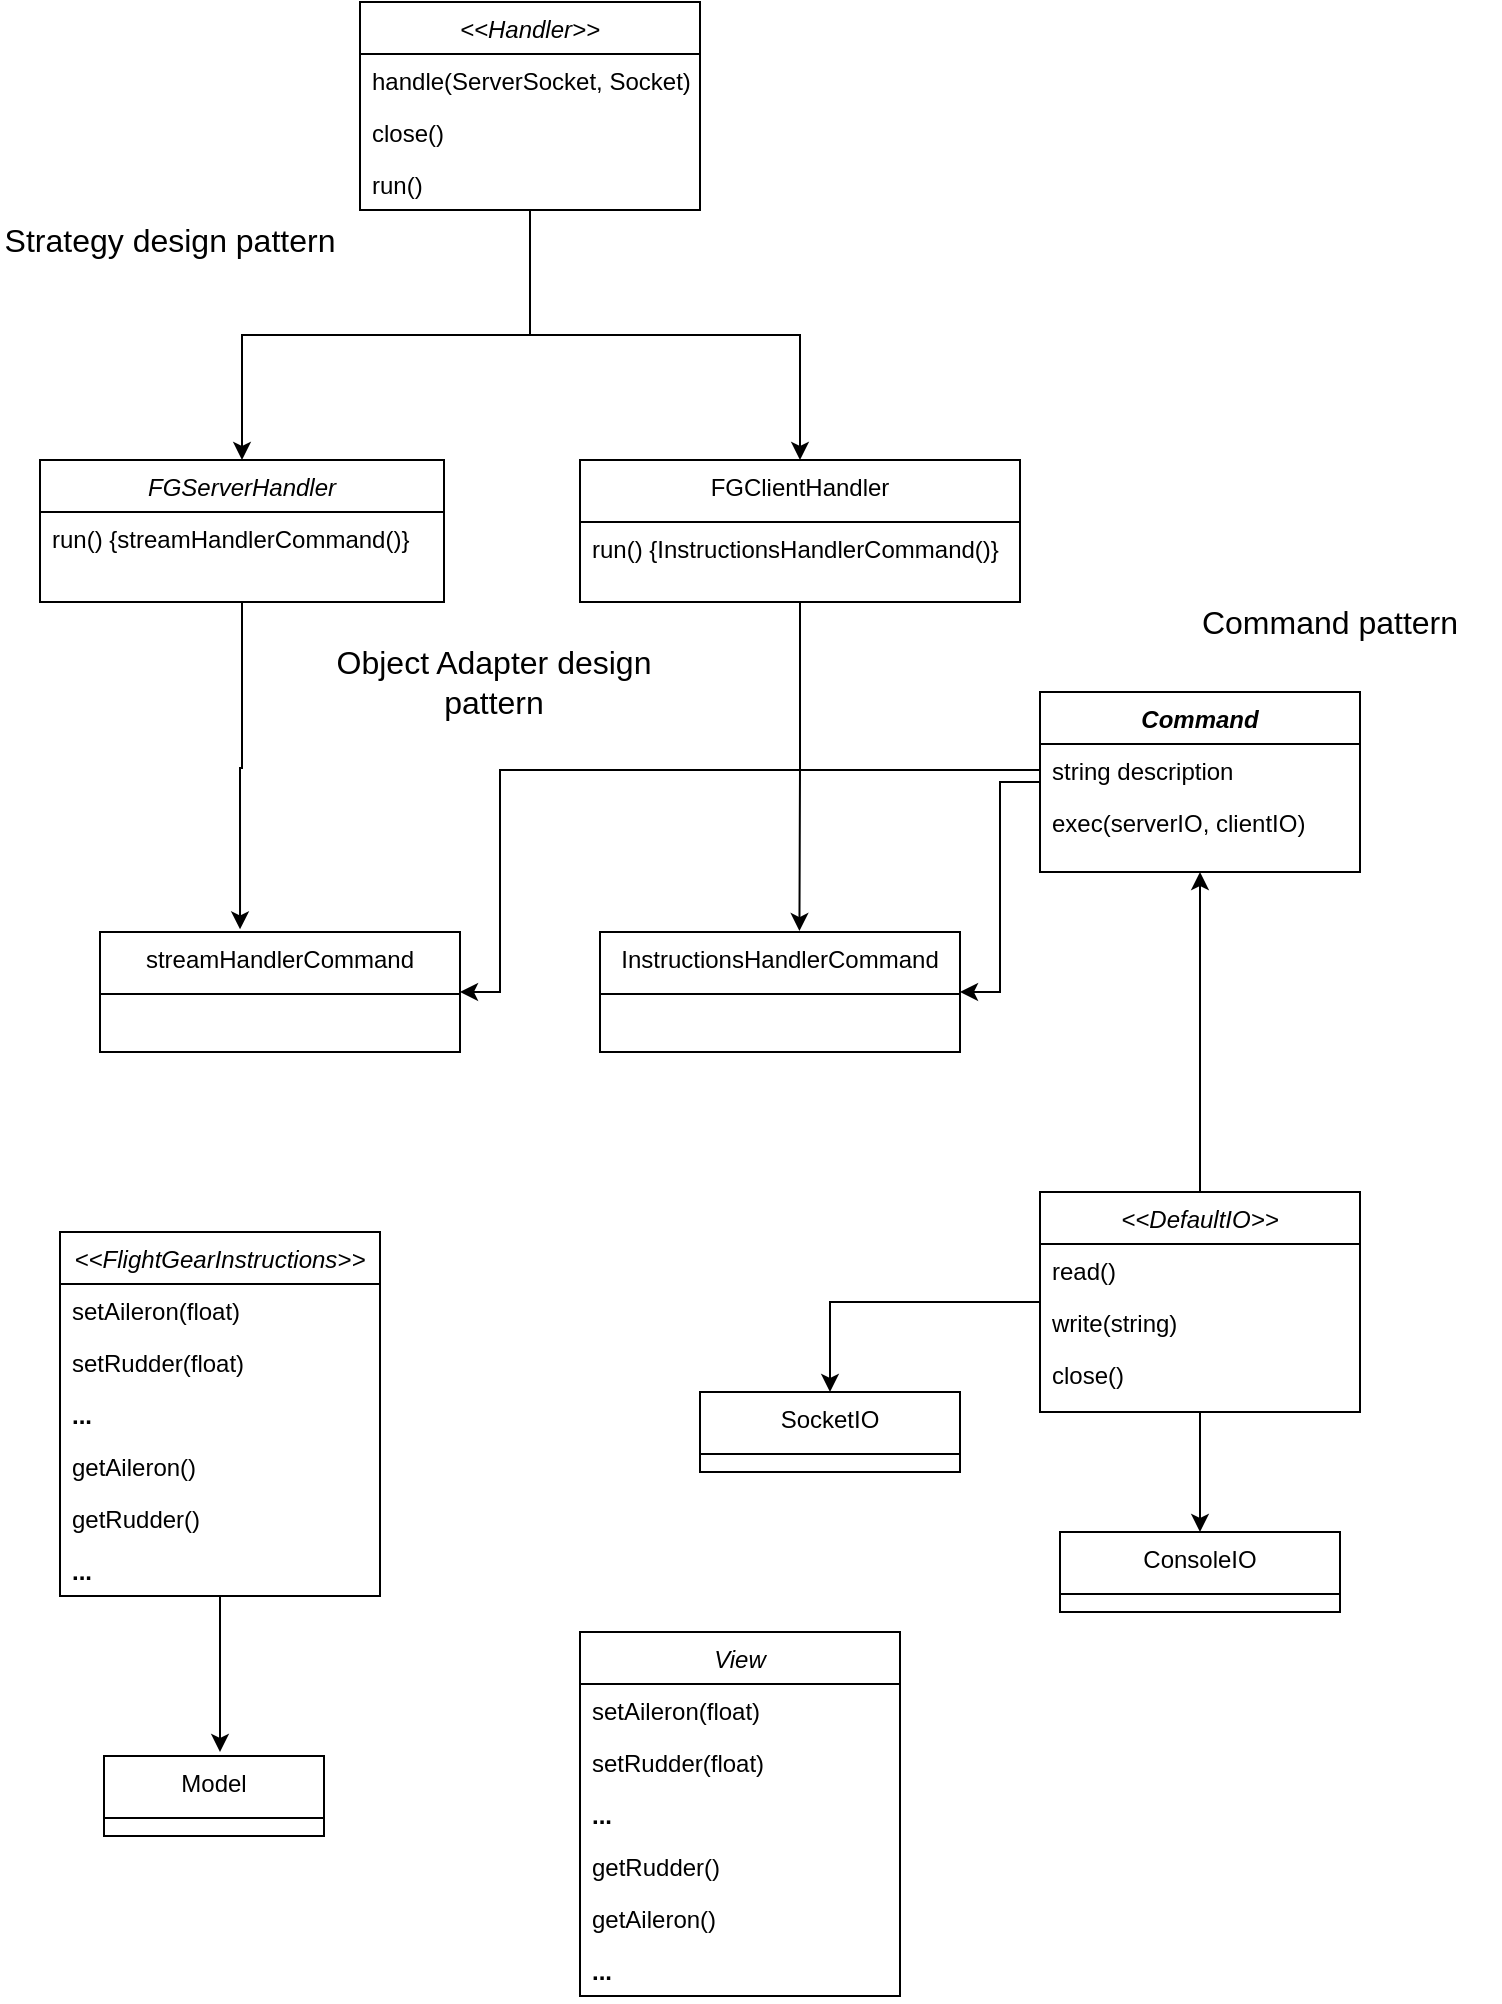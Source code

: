 <mxfile version="18.0.2" type="github">
  <diagram id="C5RBs43oDa-KdzZeNtuy" name="Page-1">
    <mxGraphModel dx="1384" dy="1898" grid="1" gridSize="10" guides="1" tooltips="1" connect="1" arrows="1" fold="1" page="1" pageScale="1" pageWidth="827" pageHeight="1169" math="0" shadow="0">
      <root>
        <mxCell id="WIyWlLk6GJQsqaUBKTNV-0" />
        <mxCell id="WIyWlLk6GJQsqaUBKTNV-1" parent="WIyWlLk6GJQsqaUBKTNV-0" />
        <mxCell id="bfCETprKSaVXy8Sg3LVC-27" style="edgeStyle=orthogonalEdgeStyle;rounded=0;orthogonalLoop=1;jettySize=auto;html=1;entryX=0.389;entryY=-0.022;entryDx=0;entryDy=0;entryPerimeter=0;fontSize=16;" edge="1" parent="WIyWlLk6GJQsqaUBKTNV-1" source="zkfFHV4jXpPFQw0GAbJ--0" target="bfCETprKSaVXy8Sg3LVC-24">
          <mxGeometry relative="1" as="geometry">
            <Array as="points">
              <mxPoint x="161" y="-712" />
              <mxPoint x="160" y="-712" />
            </Array>
          </mxGeometry>
        </mxCell>
        <mxCell id="zkfFHV4jXpPFQw0GAbJ--0" value="FGServerHandler" style="swimlane;fontStyle=2;align=center;verticalAlign=top;childLayout=stackLayout;horizontal=1;startSize=26;horizontalStack=0;resizeParent=1;resizeLast=0;collapsible=1;marginBottom=0;rounded=0;shadow=0;strokeWidth=1;" parent="WIyWlLk6GJQsqaUBKTNV-1" vertex="1">
          <mxGeometry x="60" y="-866" width="202" height="71" as="geometry">
            <mxRectangle x="230" y="140" width="160" height="26" as="alternateBounds" />
          </mxGeometry>
        </mxCell>
        <mxCell id="bfCETprKSaVXy8Sg3LVC-13" value="run() {streamHandlerCommand()}" style="text;align=left;verticalAlign=top;spacingLeft=4;spacingRight=4;overflow=hidden;rotatable=0;points=[[0,0.5],[1,0.5]];portConstraint=eastwest;" vertex="1" parent="zkfFHV4jXpPFQw0GAbJ--0">
          <mxGeometry y="26" width="202" height="26" as="geometry" />
        </mxCell>
        <mxCell id="bfCETprKSaVXy8Sg3LVC-30" style="edgeStyle=orthogonalEdgeStyle;rounded=0;orthogonalLoop=1;jettySize=auto;html=1;entryX=0.554;entryY=-0.008;entryDx=0;entryDy=0;entryPerimeter=0;fontSize=16;" edge="1" parent="WIyWlLk6GJQsqaUBKTNV-1" source="zkfFHV4jXpPFQw0GAbJ--17" target="bfCETprKSaVXy8Sg3LVC-20">
          <mxGeometry relative="1" as="geometry" />
        </mxCell>
        <mxCell id="zkfFHV4jXpPFQw0GAbJ--17" value="FGClientHandler" style="swimlane;fontStyle=0;align=center;verticalAlign=top;childLayout=stackLayout;horizontal=1;startSize=31;horizontalStack=0;resizeParent=1;resizeLast=0;collapsible=1;marginBottom=0;rounded=0;shadow=0;strokeWidth=1;" parent="WIyWlLk6GJQsqaUBKTNV-1" vertex="1">
          <mxGeometry x="330" y="-866" width="220" height="71" as="geometry">
            <mxRectangle x="550" y="140" width="160" height="26" as="alternateBounds" />
          </mxGeometry>
        </mxCell>
        <mxCell id="bfCETprKSaVXy8Sg3LVC-14" value="run() {InstructionsHandlerCommand()}" style="text;align=left;verticalAlign=top;spacingLeft=4;spacingRight=4;overflow=hidden;rotatable=0;points=[[0,0.5],[1,0.5]];portConstraint=eastwest;" vertex="1" parent="zkfFHV4jXpPFQw0GAbJ--17">
          <mxGeometry y="31" width="220" height="26" as="geometry" />
        </mxCell>
        <mxCell id="bfCETprKSaVXy8Sg3LVC-8" style="edgeStyle=orthogonalEdgeStyle;rounded=0;orthogonalLoop=1;jettySize=auto;html=1;entryX=0.5;entryY=0;entryDx=0;entryDy=0;" edge="1" parent="WIyWlLk6GJQsqaUBKTNV-1" source="bfCETprKSaVXy8Sg3LVC-0" target="zkfFHV4jXpPFQw0GAbJ--0">
          <mxGeometry relative="1" as="geometry">
            <mxPoint x="310" y="-915" as="targetPoint" />
          </mxGeometry>
        </mxCell>
        <mxCell id="bfCETprKSaVXy8Sg3LVC-9" style="edgeStyle=orthogonalEdgeStyle;rounded=0;orthogonalLoop=1;jettySize=auto;html=1;entryX=0.5;entryY=0;entryDx=0;entryDy=0;" edge="1" parent="WIyWlLk6GJQsqaUBKTNV-1" source="bfCETprKSaVXy8Sg3LVC-0" target="zkfFHV4jXpPFQw0GAbJ--17">
          <mxGeometry relative="1" as="geometry" />
        </mxCell>
        <mxCell id="bfCETprKSaVXy8Sg3LVC-0" value="&lt;&lt;Handler&gt;&gt;" style="swimlane;fontStyle=2;align=center;verticalAlign=top;childLayout=stackLayout;horizontal=1;startSize=26;horizontalStack=0;resizeParent=1;resizeLast=0;collapsible=1;marginBottom=0;rounded=0;shadow=0;strokeWidth=1;" vertex="1" parent="WIyWlLk6GJQsqaUBKTNV-1">
          <mxGeometry x="220" y="-1095" width="170" height="104" as="geometry">
            <mxRectangle x="230" y="140" width="160" height="26" as="alternateBounds" />
          </mxGeometry>
        </mxCell>
        <mxCell id="bfCETprKSaVXy8Sg3LVC-1" value="handle(ServerSocket, Socket)" style="text;align=left;verticalAlign=top;spacingLeft=4;spacingRight=4;overflow=hidden;rotatable=0;points=[[0,0.5],[1,0.5]];portConstraint=eastwest;" vertex="1" parent="bfCETprKSaVXy8Sg3LVC-0">
          <mxGeometry y="26" width="170" height="26" as="geometry" />
        </mxCell>
        <mxCell id="bfCETprKSaVXy8Sg3LVC-2" value="close()" style="text;align=left;verticalAlign=top;spacingLeft=4;spacingRight=4;overflow=hidden;rotatable=0;points=[[0,0.5],[1,0.5]];portConstraint=eastwest;rounded=0;shadow=0;html=0;" vertex="1" parent="bfCETprKSaVXy8Sg3LVC-0">
          <mxGeometry y="52" width="170" height="26" as="geometry" />
        </mxCell>
        <mxCell id="bfCETprKSaVXy8Sg3LVC-3" value="run()" style="text;align=left;verticalAlign=top;spacingLeft=4;spacingRight=4;overflow=hidden;rotatable=0;points=[[0,0.5],[1,0.5]];portConstraint=eastwest;rounded=0;shadow=0;html=0;" vertex="1" parent="bfCETprKSaVXy8Sg3LVC-0">
          <mxGeometry y="78" width="170" height="26" as="geometry" />
        </mxCell>
        <mxCell id="bfCETprKSaVXy8Sg3LVC-10" value="&lt;font style=&quot;font-size: 16px;&quot;&gt;Strategy design pattern&lt;/font&gt;" style="text;html=1;strokeColor=none;fillColor=none;align=center;verticalAlign=middle;whiteSpace=wrap;rounded=0;" vertex="1" parent="WIyWlLk6GJQsqaUBKTNV-1">
          <mxGeometry x="40" y="-991" width="170" height="30" as="geometry" />
        </mxCell>
        <mxCell id="bfCETprKSaVXy8Sg3LVC-23" style="edgeStyle=orthogonalEdgeStyle;rounded=0;orthogonalLoop=1;jettySize=auto;html=1;entryX=1;entryY=0.5;entryDx=0;entryDy=0;fontSize=16;" edge="1" parent="WIyWlLk6GJQsqaUBKTNV-1" source="bfCETprKSaVXy8Sg3LVC-15" target="bfCETprKSaVXy8Sg3LVC-20">
          <mxGeometry relative="1" as="geometry" />
        </mxCell>
        <mxCell id="bfCETprKSaVXy8Sg3LVC-15" value="Command" style="swimlane;fontStyle=3;align=center;verticalAlign=top;childLayout=stackLayout;horizontal=1;startSize=26;horizontalStack=0;resizeParent=1;resizeLast=0;collapsible=1;marginBottom=0;rounded=0;shadow=0;strokeWidth=1;" vertex="1" parent="WIyWlLk6GJQsqaUBKTNV-1">
          <mxGeometry x="560" y="-750" width="160" height="90" as="geometry">
            <mxRectangle x="230" y="140" width="160" height="26" as="alternateBounds" />
          </mxGeometry>
        </mxCell>
        <mxCell id="bfCETprKSaVXy8Sg3LVC-16" value="string description" style="text;align=left;verticalAlign=top;spacingLeft=4;spacingRight=4;overflow=hidden;rotatable=0;points=[[0,0.5],[1,0.5]];portConstraint=eastwest;" vertex="1" parent="bfCETprKSaVXy8Sg3LVC-15">
          <mxGeometry y="26" width="160" height="26" as="geometry" />
        </mxCell>
        <mxCell id="bfCETprKSaVXy8Sg3LVC-17" value="exec(serverIO, clientIO)" style="text;align=left;verticalAlign=top;spacingLeft=4;spacingRight=4;overflow=hidden;rotatable=0;points=[[0,0.5],[1,0.5]];portConstraint=eastwest;rounded=0;shadow=0;html=0;" vertex="1" parent="bfCETprKSaVXy8Sg3LVC-15">
          <mxGeometry y="52" width="160" height="26" as="geometry" />
        </mxCell>
        <mxCell id="bfCETprKSaVXy8Sg3LVC-20" value="InstructionsHandlerCommand" style="swimlane;fontStyle=0;align=center;verticalAlign=top;childLayout=stackLayout;horizontal=1;startSize=31;horizontalStack=0;resizeParent=1;resizeLast=0;collapsible=1;marginBottom=0;rounded=0;shadow=0;strokeWidth=1;" vertex="1" parent="WIyWlLk6GJQsqaUBKTNV-1">
          <mxGeometry x="340" y="-630" width="180" height="60" as="geometry">
            <mxRectangle x="550" y="140" width="160" height="26" as="alternateBounds" />
          </mxGeometry>
        </mxCell>
        <mxCell id="bfCETprKSaVXy8Sg3LVC-24" value="streamHandlerCommand" style="swimlane;fontStyle=0;align=center;verticalAlign=top;childLayout=stackLayout;horizontal=1;startSize=31;horizontalStack=0;resizeParent=1;resizeLast=0;collapsible=1;marginBottom=0;rounded=0;shadow=0;strokeWidth=1;" vertex="1" parent="WIyWlLk6GJQsqaUBKTNV-1">
          <mxGeometry x="90" y="-630" width="180" height="60" as="geometry">
            <mxRectangle x="550" y="140" width="160" height="26" as="alternateBounds" />
          </mxGeometry>
        </mxCell>
        <mxCell id="bfCETprKSaVXy8Sg3LVC-25" style="edgeStyle=orthogonalEdgeStyle;rounded=0;orthogonalLoop=1;jettySize=auto;html=1;entryX=1;entryY=0.5;entryDx=0;entryDy=0;fontSize=16;" edge="1" parent="WIyWlLk6GJQsqaUBKTNV-1" source="bfCETprKSaVXy8Sg3LVC-16" target="bfCETprKSaVXy8Sg3LVC-24">
          <mxGeometry relative="1" as="geometry">
            <Array as="points">
              <mxPoint x="290" y="-711" />
              <mxPoint x="290" y="-600" />
            </Array>
          </mxGeometry>
        </mxCell>
        <mxCell id="bfCETprKSaVXy8Sg3LVC-34" style="edgeStyle=orthogonalEdgeStyle;rounded=0;orthogonalLoop=1;jettySize=auto;html=1;fontSize=16;entryX=0.5;entryY=1;entryDx=0;entryDy=0;" edge="1" parent="WIyWlLk6GJQsqaUBKTNV-1" source="bfCETprKSaVXy8Sg3LVC-31" target="bfCETprKSaVXy8Sg3LVC-15">
          <mxGeometry relative="1" as="geometry">
            <mxPoint x="630" y="-650" as="targetPoint" />
          </mxGeometry>
        </mxCell>
        <mxCell id="bfCETprKSaVXy8Sg3LVC-55" style="edgeStyle=orthogonalEdgeStyle;rounded=0;orthogonalLoop=1;jettySize=auto;html=1;entryX=0.5;entryY=0;entryDx=0;entryDy=0;fontSize=16;" edge="1" parent="WIyWlLk6GJQsqaUBKTNV-1" source="bfCETprKSaVXy8Sg3LVC-31" target="bfCETprKSaVXy8Sg3LVC-37">
          <mxGeometry relative="1" as="geometry" />
        </mxCell>
        <mxCell id="bfCETprKSaVXy8Sg3LVC-57" style="edgeStyle=orthogonalEdgeStyle;rounded=0;orthogonalLoop=1;jettySize=auto;html=1;entryX=0.5;entryY=0;entryDx=0;entryDy=0;fontSize=16;" edge="1" parent="WIyWlLk6GJQsqaUBKTNV-1" source="bfCETprKSaVXy8Sg3LVC-31" target="bfCETprKSaVXy8Sg3LVC-56">
          <mxGeometry relative="1" as="geometry" />
        </mxCell>
        <mxCell id="bfCETprKSaVXy8Sg3LVC-31" value="&lt;&lt;DefaultIO&gt;&gt;" style="swimlane;fontStyle=2;align=center;verticalAlign=top;childLayout=stackLayout;horizontal=1;startSize=26;horizontalStack=0;resizeParent=1;resizeLast=0;collapsible=1;marginBottom=0;rounded=0;shadow=0;strokeWidth=1;" vertex="1" parent="WIyWlLk6GJQsqaUBKTNV-1">
          <mxGeometry x="560" y="-500" width="160" height="110" as="geometry">
            <mxRectangle x="230" y="140" width="160" height="26" as="alternateBounds" />
          </mxGeometry>
        </mxCell>
        <mxCell id="bfCETprKSaVXy8Sg3LVC-33" value="read()" style="text;align=left;verticalAlign=top;spacingLeft=4;spacingRight=4;overflow=hidden;rotatable=0;points=[[0,0.5],[1,0.5]];portConstraint=eastwest;rounded=0;shadow=0;html=0;" vertex="1" parent="bfCETprKSaVXy8Sg3LVC-31">
          <mxGeometry y="26" width="160" height="26" as="geometry" />
        </mxCell>
        <mxCell id="bfCETprKSaVXy8Sg3LVC-35" value="write(string)" style="text;align=left;verticalAlign=top;spacingLeft=4;spacingRight=4;overflow=hidden;rotatable=0;points=[[0,0.5],[1,0.5]];portConstraint=eastwest;rounded=0;shadow=0;html=0;" vertex="1" parent="bfCETprKSaVXy8Sg3LVC-31">
          <mxGeometry y="52" width="160" height="26" as="geometry" />
        </mxCell>
        <mxCell id="bfCETprKSaVXy8Sg3LVC-45" value="close()" style="text;align=left;verticalAlign=top;spacingLeft=4;spacingRight=4;overflow=hidden;rotatable=0;points=[[0,0.5],[1,0.5]];portConstraint=eastwest;rounded=0;shadow=0;html=0;" vertex="1" parent="bfCETprKSaVXy8Sg3LVC-31">
          <mxGeometry y="78" width="160" height="26" as="geometry" />
        </mxCell>
        <mxCell id="bfCETprKSaVXy8Sg3LVC-36" value="&lt;font style=&quot;font-size: 16px;&quot;&gt;Command pattern&lt;/font&gt;" style="text;html=1;strokeColor=none;fillColor=none;align=center;verticalAlign=middle;whiteSpace=wrap;rounded=0;" vertex="1" parent="WIyWlLk6GJQsqaUBKTNV-1">
          <mxGeometry x="620" y="-800" width="170" height="30" as="geometry" />
        </mxCell>
        <mxCell id="bfCETprKSaVXy8Sg3LVC-37" value="SocketIO" style="swimlane;fontStyle=0;align=center;verticalAlign=top;childLayout=stackLayout;horizontal=1;startSize=31;horizontalStack=0;resizeParent=1;resizeLast=0;collapsible=1;marginBottom=0;rounded=0;shadow=0;strokeWidth=1;" vertex="1" parent="WIyWlLk6GJQsqaUBKTNV-1">
          <mxGeometry x="390" y="-400" width="130" height="40" as="geometry">
            <mxRectangle x="550" y="140" width="160" height="26" as="alternateBounds" />
          </mxGeometry>
        </mxCell>
        <mxCell id="bfCETprKSaVXy8Sg3LVC-44" value="&lt;span style=&quot;font-size: 16px;&quot;&gt;Object Adapter design pattern&lt;/span&gt;" style="text;html=1;strokeColor=none;fillColor=none;align=center;verticalAlign=middle;whiteSpace=wrap;rounded=0;" vertex="1" parent="WIyWlLk6GJQsqaUBKTNV-1">
          <mxGeometry x="202" y="-770" width="170" height="30" as="geometry" />
        </mxCell>
        <mxCell id="bfCETprKSaVXy8Sg3LVC-54" style="edgeStyle=orthogonalEdgeStyle;rounded=0;orthogonalLoop=1;jettySize=auto;html=1;fontSize=16;" edge="1" parent="WIyWlLk6GJQsqaUBKTNV-1" source="bfCETprKSaVXy8Sg3LVC-46">
          <mxGeometry relative="1" as="geometry">
            <mxPoint x="150" y="-220" as="targetPoint" />
          </mxGeometry>
        </mxCell>
        <mxCell id="bfCETprKSaVXy8Sg3LVC-46" value="&lt;&lt;FlightGearInstructions&gt;&gt;" style="swimlane;fontStyle=2;align=center;verticalAlign=top;childLayout=stackLayout;horizontal=1;startSize=26;horizontalStack=0;resizeParent=1;resizeLast=0;collapsible=1;marginBottom=0;rounded=0;shadow=0;strokeWidth=1;" vertex="1" parent="WIyWlLk6GJQsqaUBKTNV-1">
          <mxGeometry x="70" y="-480" width="160" height="182" as="geometry">
            <mxRectangle x="230" y="140" width="160" height="26" as="alternateBounds" />
          </mxGeometry>
        </mxCell>
        <mxCell id="bfCETprKSaVXy8Sg3LVC-47" value="setAileron(float)" style="text;align=left;verticalAlign=top;spacingLeft=4;spacingRight=4;overflow=hidden;rotatable=0;points=[[0,0.5],[1,0.5]];portConstraint=eastwest;rounded=0;shadow=0;html=0;" vertex="1" parent="bfCETprKSaVXy8Sg3LVC-46">
          <mxGeometry y="26" width="160" height="26" as="geometry" />
        </mxCell>
        <mxCell id="bfCETprKSaVXy8Sg3LVC-48" value="setRudder(float)" style="text;align=left;verticalAlign=top;spacingLeft=4;spacingRight=4;overflow=hidden;rotatable=0;points=[[0,0.5],[1,0.5]];portConstraint=eastwest;rounded=0;shadow=0;html=0;" vertex="1" parent="bfCETprKSaVXy8Sg3LVC-46">
          <mxGeometry y="52" width="160" height="26" as="geometry" />
        </mxCell>
        <mxCell id="bfCETprKSaVXy8Sg3LVC-49" value="..." style="text;align=left;verticalAlign=top;spacingLeft=4;spacingRight=4;overflow=hidden;rotatable=0;points=[[0,0.5],[1,0.5]];portConstraint=eastwest;rounded=0;shadow=0;html=0;fontStyle=1" vertex="1" parent="bfCETprKSaVXy8Sg3LVC-46">
          <mxGeometry y="78" width="160" height="26" as="geometry" />
        </mxCell>
        <mxCell id="bfCETprKSaVXy8Sg3LVC-50" value="getAileron()" style="text;align=left;verticalAlign=top;spacingLeft=4;spacingRight=4;overflow=hidden;rotatable=0;points=[[0,0.5],[1,0.5]];portConstraint=eastwest;rounded=0;shadow=0;html=0;" vertex="1" parent="bfCETprKSaVXy8Sg3LVC-46">
          <mxGeometry y="104" width="160" height="26" as="geometry" />
        </mxCell>
        <mxCell id="bfCETprKSaVXy8Sg3LVC-51" value="getRudder()" style="text;align=left;verticalAlign=top;spacingLeft=4;spacingRight=4;overflow=hidden;rotatable=0;points=[[0,0.5],[1,0.5]];portConstraint=eastwest;rounded=0;shadow=0;html=0;" vertex="1" parent="bfCETprKSaVXy8Sg3LVC-46">
          <mxGeometry y="130" width="160" height="26" as="geometry" />
        </mxCell>
        <mxCell id="bfCETprKSaVXy8Sg3LVC-52" value="..." style="text;align=left;verticalAlign=top;spacingLeft=4;spacingRight=4;overflow=hidden;rotatable=0;points=[[0,0.5],[1,0.5]];portConstraint=eastwest;rounded=0;shadow=0;html=0;fontStyle=1" vertex="1" parent="bfCETprKSaVXy8Sg3LVC-46">
          <mxGeometry y="156" width="160" height="26" as="geometry" />
        </mxCell>
        <mxCell id="bfCETprKSaVXy8Sg3LVC-53" value="Model" style="swimlane;fontStyle=0;align=center;verticalAlign=top;childLayout=stackLayout;horizontal=1;startSize=31;horizontalStack=0;resizeParent=1;resizeLast=0;collapsible=1;marginBottom=0;rounded=0;shadow=0;strokeWidth=1;" vertex="1" parent="WIyWlLk6GJQsqaUBKTNV-1">
          <mxGeometry x="92" y="-218" width="110" height="40" as="geometry">
            <mxRectangle x="550" y="140" width="160" height="26" as="alternateBounds" />
          </mxGeometry>
        </mxCell>
        <mxCell id="bfCETprKSaVXy8Sg3LVC-56" value="ConsoleIO" style="swimlane;fontStyle=0;align=center;verticalAlign=top;childLayout=stackLayout;horizontal=1;startSize=31;horizontalStack=0;resizeParent=1;resizeLast=0;collapsible=1;marginBottom=0;rounded=0;shadow=0;strokeWidth=1;" vertex="1" parent="WIyWlLk6GJQsqaUBKTNV-1">
          <mxGeometry x="570" y="-330" width="140" height="40" as="geometry">
            <mxRectangle x="550" y="140" width="160" height="26" as="alternateBounds" />
          </mxGeometry>
        </mxCell>
        <mxCell id="bfCETprKSaVXy8Sg3LVC-58" value="View" style="swimlane;fontStyle=2;align=center;verticalAlign=top;childLayout=stackLayout;horizontal=1;startSize=26;horizontalStack=0;resizeParent=1;resizeLast=0;collapsible=1;marginBottom=0;rounded=0;shadow=0;strokeWidth=1;" vertex="1" parent="WIyWlLk6GJQsqaUBKTNV-1">
          <mxGeometry x="330" y="-280" width="160" height="182" as="geometry">
            <mxRectangle x="230" y="140" width="160" height="26" as="alternateBounds" />
          </mxGeometry>
        </mxCell>
        <mxCell id="bfCETprKSaVXy8Sg3LVC-65" value="setAileron(float)" style="text;align=left;verticalAlign=top;spacingLeft=4;spacingRight=4;overflow=hidden;rotatable=0;points=[[0,0.5],[1,0.5]];portConstraint=eastwest;rounded=0;shadow=0;html=0;" vertex="1" parent="bfCETprKSaVXy8Sg3LVC-58">
          <mxGeometry y="26" width="160" height="26" as="geometry" />
        </mxCell>
        <mxCell id="bfCETprKSaVXy8Sg3LVC-66" value="setRudder(float)" style="text;align=left;verticalAlign=top;spacingLeft=4;spacingRight=4;overflow=hidden;rotatable=0;points=[[0,0.5],[1,0.5]];portConstraint=eastwest;rounded=0;shadow=0;html=0;" vertex="1" parent="bfCETprKSaVXy8Sg3LVC-58">
          <mxGeometry y="52" width="160" height="26" as="geometry" />
        </mxCell>
        <mxCell id="bfCETprKSaVXy8Sg3LVC-70" value="..." style="text;align=left;verticalAlign=top;spacingLeft=4;spacingRight=4;overflow=hidden;rotatable=0;points=[[0,0.5],[1,0.5]];portConstraint=eastwest;rounded=0;shadow=0;html=0;fontStyle=1" vertex="1" parent="bfCETprKSaVXy8Sg3LVC-58">
          <mxGeometry y="78" width="160" height="26" as="geometry" />
        </mxCell>
        <mxCell id="bfCETprKSaVXy8Sg3LVC-69" value="getRudder()" style="text;align=left;verticalAlign=top;spacingLeft=4;spacingRight=4;overflow=hidden;rotatable=0;points=[[0,0.5],[1,0.5]];portConstraint=eastwest;rounded=0;shadow=0;html=0;" vertex="1" parent="bfCETprKSaVXy8Sg3LVC-58">
          <mxGeometry y="104" width="160" height="26" as="geometry" />
        </mxCell>
        <mxCell id="bfCETprKSaVXy8Sg3LVC-68" value="getAileron()" style="text;align=left;verticalAlign=top;spacingLeft=4;spacingRight=4;overflow=hidden;rotatable=0;points=[[0,0.5],[1,0.5]];portConstraint=eastwest;rounded=0;shadow=0;html=0;" vertex="1" parent="bfCETprKSaVXy8Sg3LVC-58">
          <mxGeometry y="130" width="160" height="26" as="geometry" />
        </mxCell>
        <mxCell id="bfCETprKSaVXy8Sg3LVC-67" value="..." style="text;align=left;verticalAlign=top;spacingLeft=4;spacingRight=4;overflow=hidden;rotatable=0;points=[[0,0.5],[1,0.5]];portConstraint=eastwest;rounded=0;shadow=0;html=0;fontStyle=1" vertex="1" parent="bfCETprKSaVXy8Sg3LVC-58">
          <mxGeometry y="156" width="160" height="26" as="geometry" />
        </mxCell>
      </root>
    </mxGraphModel>
  </diagram>
</mxfile>
